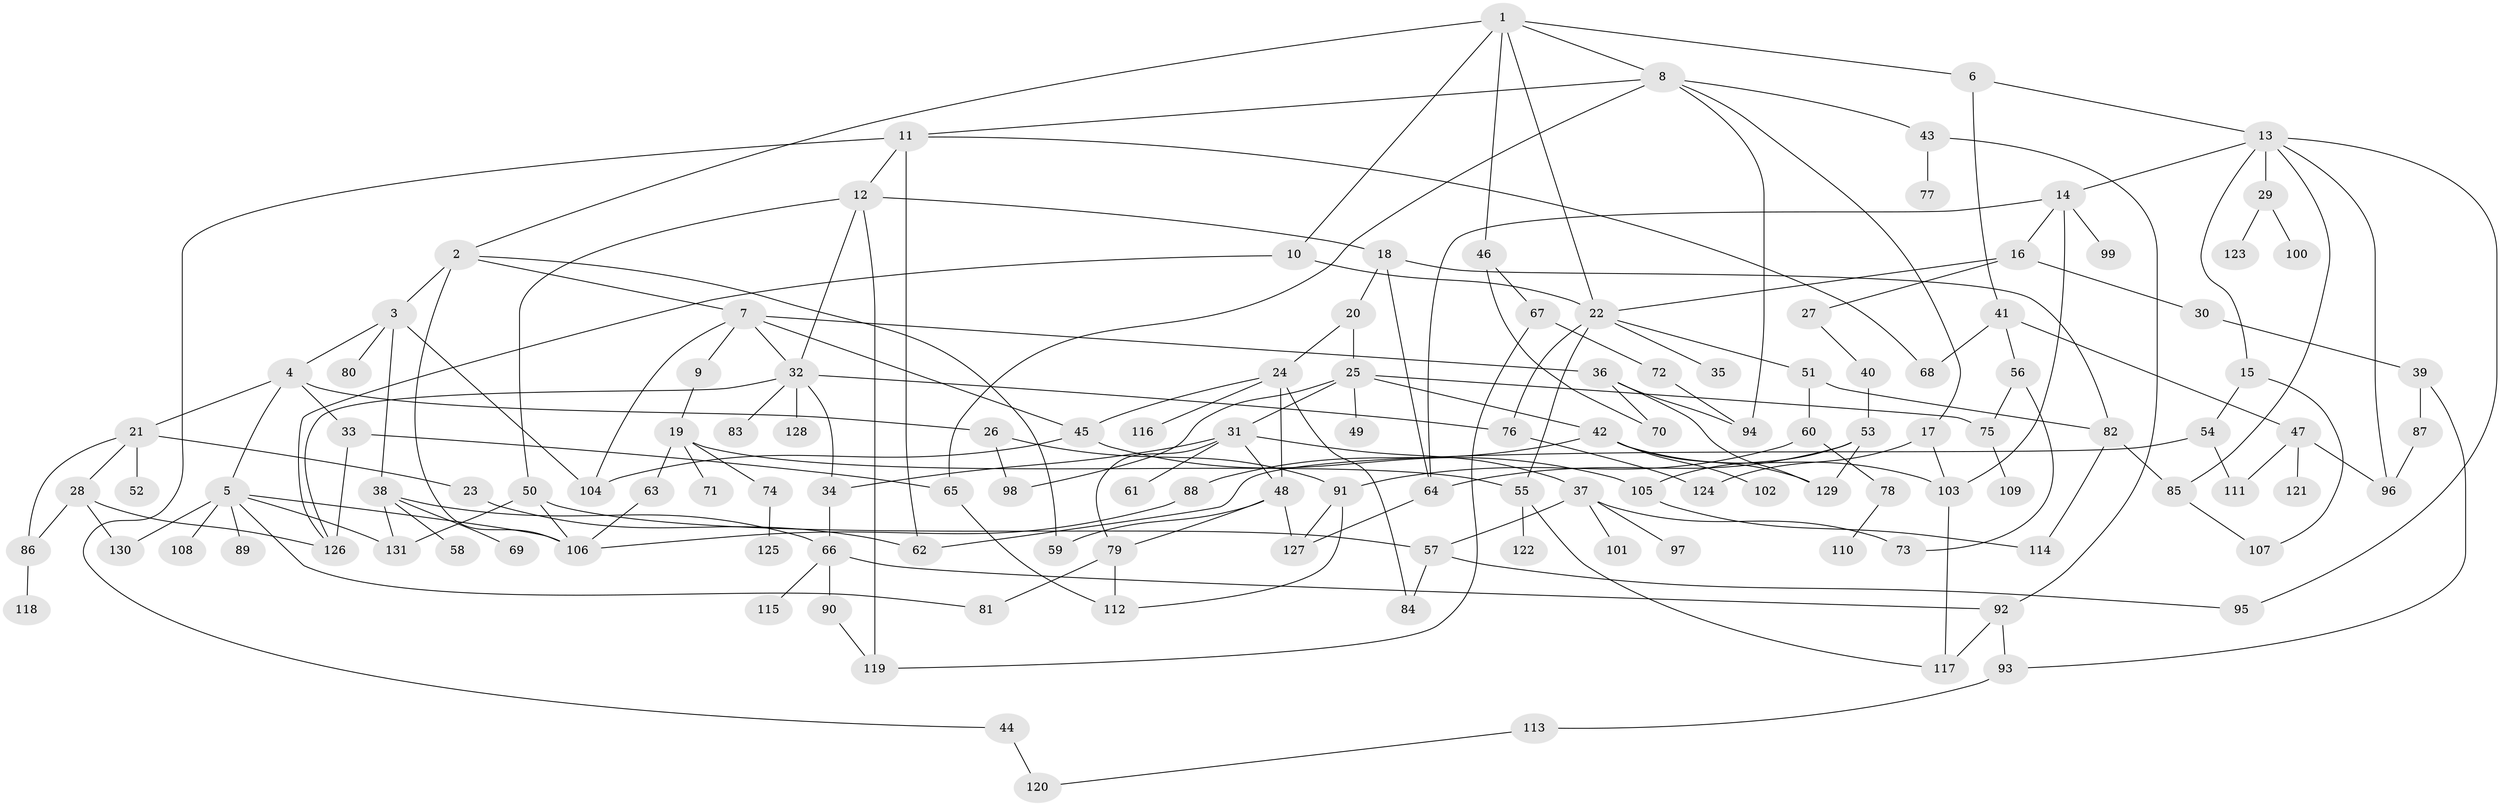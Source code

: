 // Generated by graph-tools (version 1.1) at 2025/25/03/09/25 03:25:27]
// undirected, 131 vertices, 195 edges
graph export_dot {
graph [start="1"]
  node [color=gray90,style=filled];
  1;
  2;
  3;
  4;
  5;
  6;
  7;
  8;
  9;
  10;
  11;
  12;
  13;
  14;
  15;
  16;
  17;
  18;
  19;
  20;
  21;
  22;
  23;
  24;
  25;
  26;
  27;
  28;
  29;
  30;
  31;
  32;
  33;
  34;
  35;
  36;
  37;
  38;
  39;
  40;
  41;
  42;
  43;
  44;
  45;
  46;
  47;
  48;
  49;
  50;
  51;
  52;
  53;
  54;
  55;
  56;
  57;
  58;
  59;
  60;
  61;
  62;
  63;
  64;
  65;
  66;
  67;
  68;
  69;
  70;
  71;
  72;
  73;
  74;
  75;
  76;
  77;
  78;
  79;
  80;
  81;
  82;
  83;
  84;
  85;
  86;
  87;
  88;
  89;
  90;
  91;
  92;
  93;
  94;
  95;
  96;
  97;
  98;
  99;
  100;
  101;
  102;
  103;
  104;
  105;
  106;
  107;
  108;
  109;
  110;
  111;
  112;
  113;
  114;
  115;
  116;
  117;
  118;
  119;
  120;
  121;
  122;
  123;
  124;
  125;
  126;
  127;
  128;
  129;
  130;
  131;
  1 -- 2;
  1 -- 6;
  1 -- 8;
  1 -- 10;
  1 -- 46;
  1 -- 22;
  2 -- 3;
  2 -- 7;
  2 -- 106;
  2 -- 59;
  3 -- 4;
  3 -- 38;
  3 -- 80;
  3 -- 104;
  4 -- 5;
  4 -- 21;
  4 -- 26;
  4 -- 33;
  5 -- 89;
  5 -- 108;
  5 -- 130;
  5 -- 131;
  5 -- 81;
  5 -- 106;
  6 -- 13;
  6 -- 41;
  7 -- 9;
  7 -- 32;
  7 -- 36;
  7 -- 45;
  7 -- 104;
  8 -- 11;
  8 -- 17;
  8 -- 43;
  8 -- 94;
  8 -- 65;
  9 -- 19;
  10 -- 126;
  10 -- 22;
  11 -- 12;
  11 -- 44;
  11 -- 68;
  11 -- 62;
  12 -- 18;
  12 -- 50;
  12 -- 119;
  12 -- 32;
  13 -- 14;
  13 -- 15;
  13 -- 29;
  13 -- 85;
  13 -- 95;
  13 -- 96;
  14 -- 16;
  14 -- 64;
  14 -- 99;
  14 -- 103;
  15 -- 54;
  15 -- 107;
  16 -- 22;
  16 -- 27;
  16 -- 30;
  17 -- 124;
  17 -- 103;
  18 -- 20;
  18 -- 64;
  18 -- 82;
  19 -- 63;
  19 -- 71;
  19 -- 74;
  19 -- 55;
  20 -- 24;
  20 -- 25;
  21 -- 23;
  21 -- 28;
  21 -- 52;
  21 -- 86;
  22 -- 35;
  22 -- 51;
  22 -- 55;
  22 -- 76;
  23 -- 62;
  24 -- 116;
  24 -- 45;
  24 -- 48;
  24 -- 84;
  25 -- 31;
  25 -- 42;
  25 -- 49;
  25 -- 98;
  25 -- 75;
  26 -- 91;
  26 -- 98;
  27 -- 40;
  28 -- 126;
  28 -- 130;
  28 -- 86;
  29 -- 100;
  29 -- 123;
  30 -- 39;
  31 -- 37;
  31 -- 48;
  31 -- 61;
  31 -- 34;
  31 -- 79;
  32 -- 34;
  32 -- 76;
  32 -- 83;
  32 -- 126;
  32 -- 128;
  33 -- 65;
  33 -- 126;
  34 -- 66;
  36 -- 70;
  36 -- 129;
  36 -- 94;
  37 -- 97;
  37 -- 101;
  37 -- 57;
  37 -- 73;
  38 -- 58;
  38 -- 66;
  38 -- 69;
  38 -- 131;
  39 -- 87;
  39 -- 93;
  40 -- 53;
  41 -- 47;
  41 -- 56;
  41 -- 68;
  42 -- 88;
  42 -- 102;
  42 -- 103;
  42 -- 129;
  43 -- 77;
  43 -- 92;
  44 -- 120;
  45 -- 105;
  45 -- 104;
  46 -- 67;
  46 -- 70;
  47 -- 111;
  47 -- 121;
  47 -- 96;
  48 -- 59;
  48 -- 79;
  48 -- 127;
  50 -- 57;
  50 -- 131;
  50 -- 106;
  51 -- 60;
  51 -- 82;
  53 -- 105;
  53 -- 129;
  53 -- 64;
  54 -- 62;
  54 -- 111;
  55 -- 122;
  55 -- 117;
  56 -- 73;
  56 -- 75;
  57 -- 84;
  57 -- 95;
  60 -- 78;
  60 -- 91;
  63 -- 106;
  64 -- 127;
  65 -- 112;
  66 -- 90;
  66 -- 115;
  66 -- 92;
  67 -- 72;
  67 -- 119;
  72 -- 94;
  74 -- 125;
  75 -- 109;
  76 -- 124;
  78 -- 110;
  79 -- 81;
  79 -- 112;
  82 -- 85;
  82 -- 114;
  85 -- 107;
  86 -- 118;
  87 -- 96;
  88 -- 106;
  90 -- 119;
  91 -- 127;
  91 -- 112;
  92 -- 93;
  92 -- 117;
  93 -- 113;
  103 -- 117;
  105 -- 114;
  113 -- 120;
}
